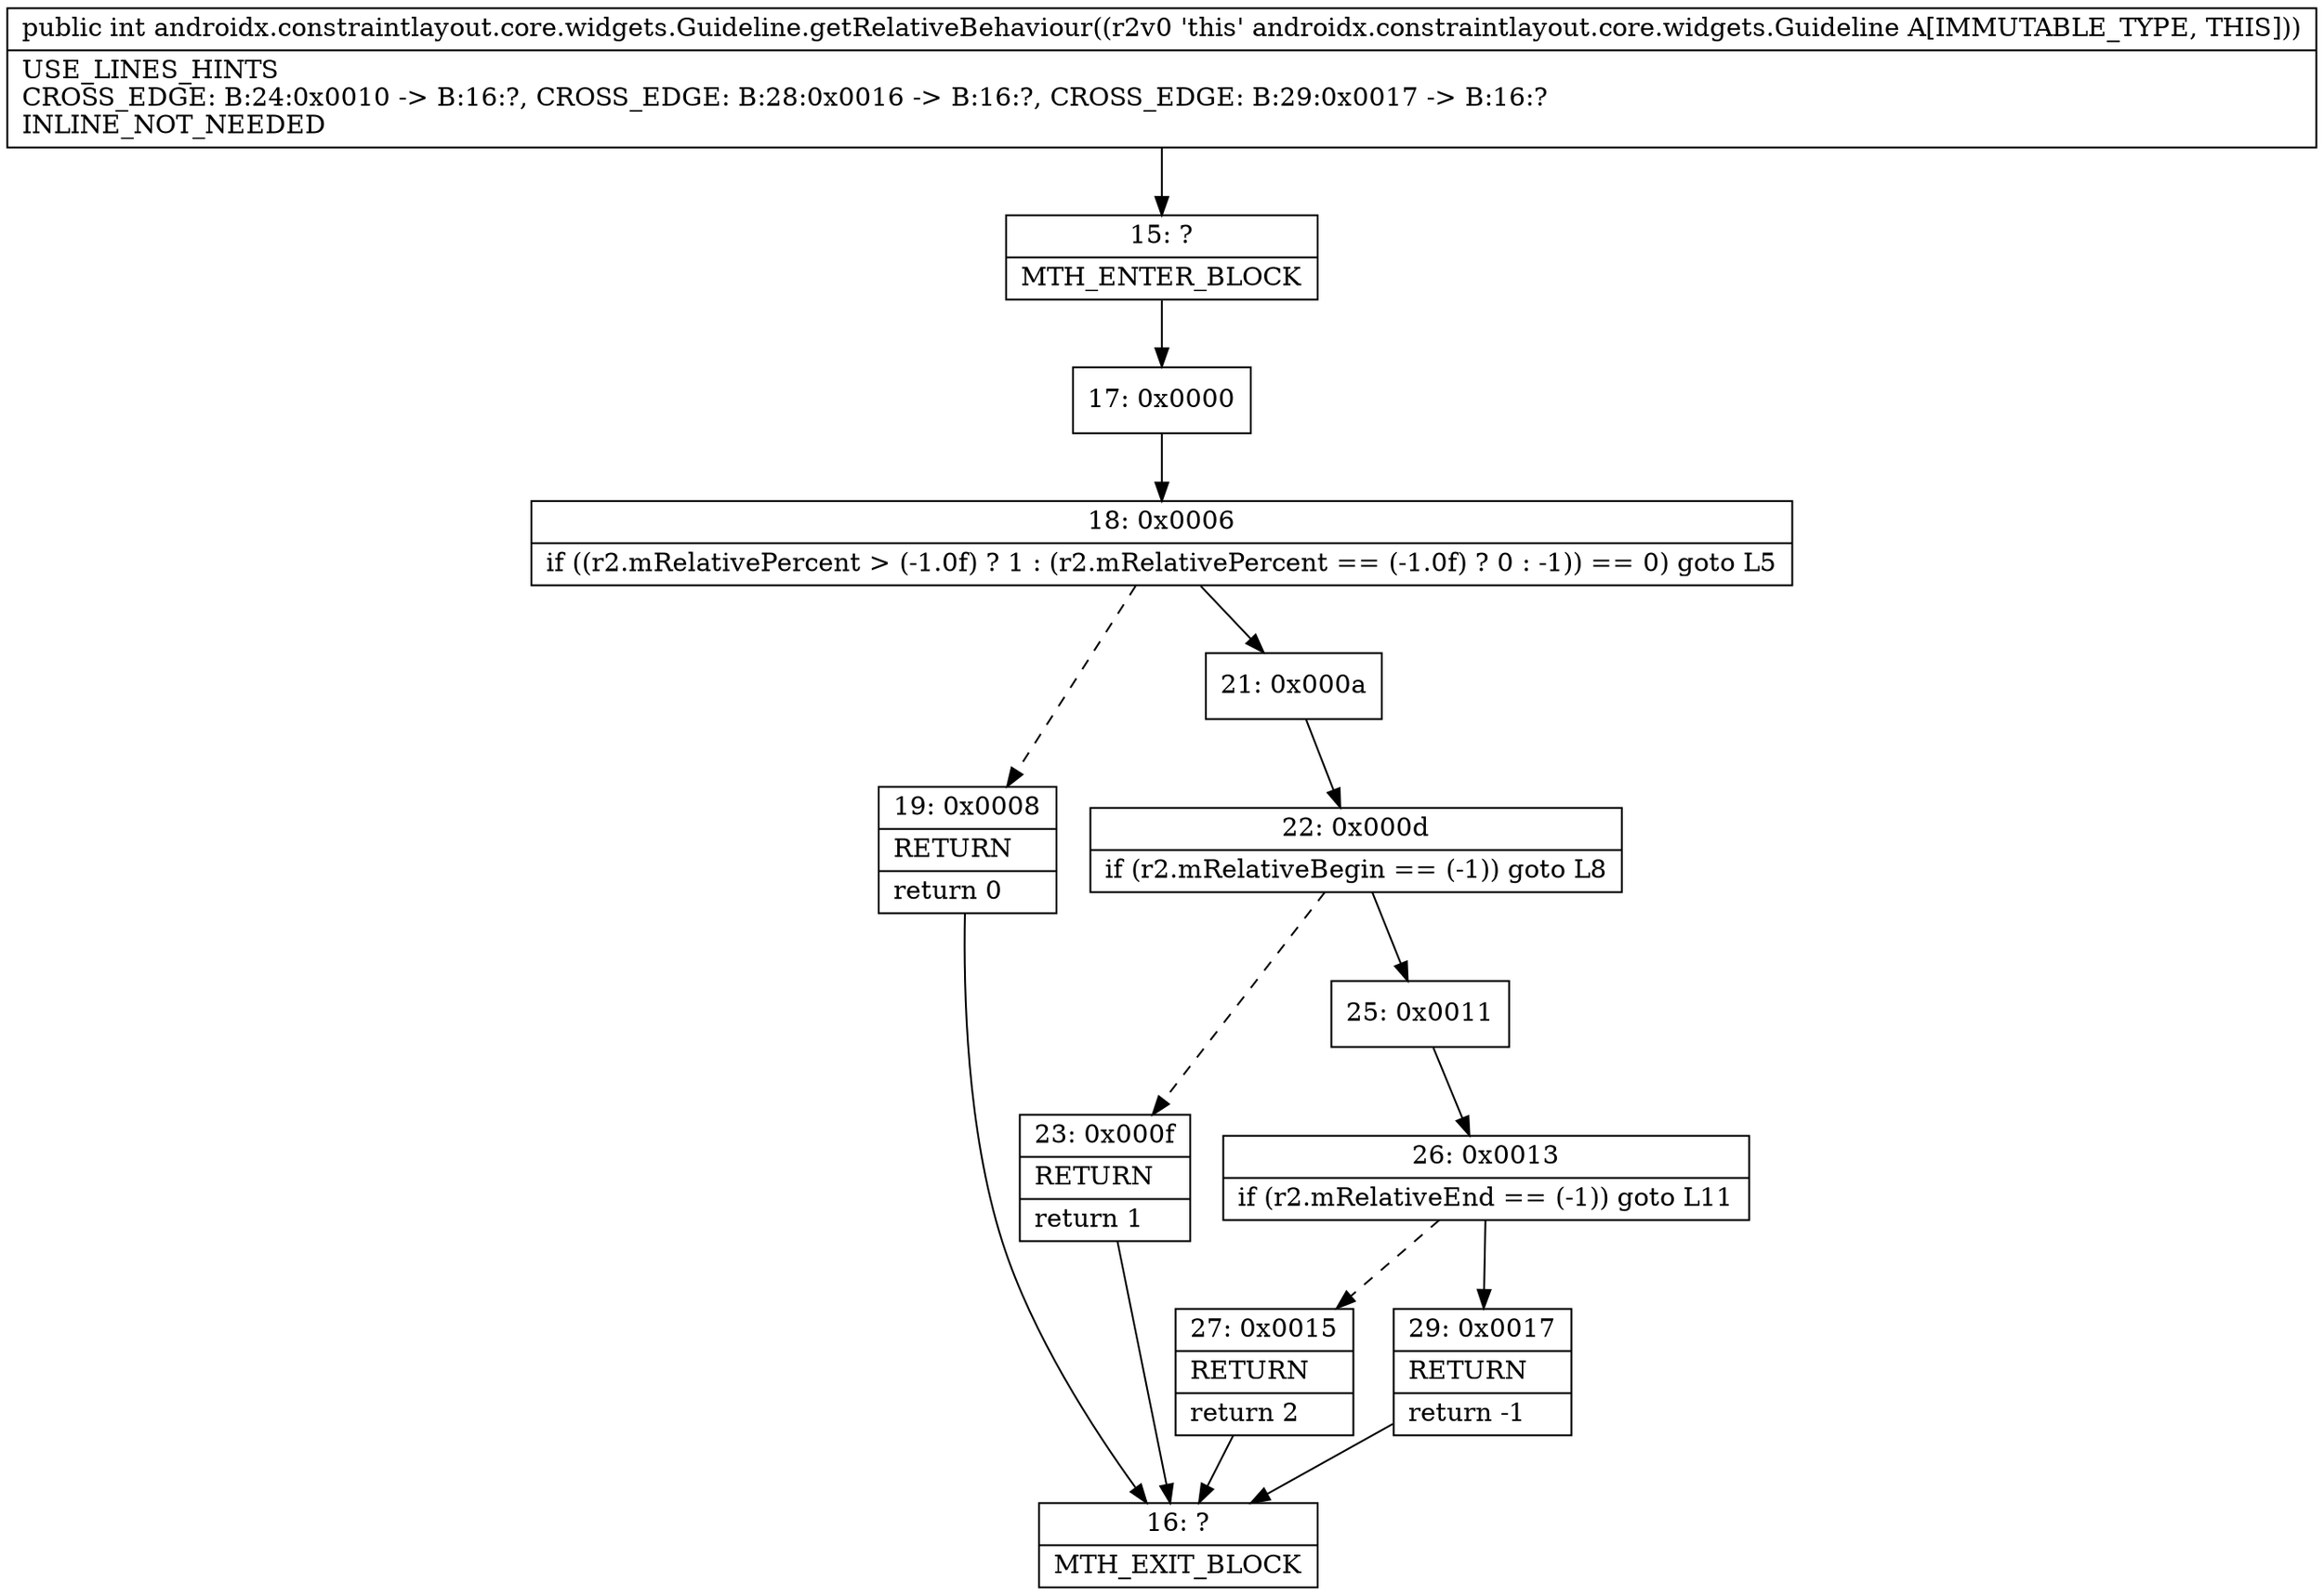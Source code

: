 digraph "CFG forandroidx.constraintlayout.core.widgets.Guideline.getRelativeBehaviour()I" {
Node_15 [shape=record,label="{15\:\ ?|MTH_ENTER_BLOCK\l}"];
Node_17 [shape=record,label="{17\:\ 0x0000}"];
Node_18 [shape=record,label="{18\:\ 0x0006|if ((r2.mRelativePercent \> (\-1.0f) ? 1 : (r2.mRelativePercent == (\-1.0f) ? 0 : \-1)) == 0) goto L5\l}"];
Node_19 [shape=record,label="{19\:\ 0x0008|RETURN\l|return 0\l}"];
Node_16 [shape=record,label="{16\:\ ?|MTH_EXIT_BLOCK\l}"];
Node_21 [shape=record,label="{21\:\ 0x000a}"];
Node_22 [shape=record,label="{22\:\ 0x000d|if (r2.mRelativeBegin == (\-1)) goto L8\l}"];
Node_23 [shape=record,label="{23\:\ 0x000f|RETURN\l|return 1\l}"];
Node_25 [shape=record,label="{25\:\ 0x0011}"];
Node_26 [shape=record,label="{26\:\ 0x0013|if (r2.mRelativeEnd == (\-1)) goto L11\l}"];
Node_27 [shape=record,label="{27\:\ 0x0015|RETURN\l|return 2\l}"];
Node_29 [shape=record,label="{29\:\ 0x0017|RETURN\l|return \-1\l}"];
MethodNode[shape=record,label="{public int androidx.constraintlayout.core.widgets.Guideline.getRelativeBehaviour((r2v0 'this' androidx.constraintlayout.core.widgets.Guideline A[IMMUTABLE_TYPE, THIS]))  | USE_LINES_HINTS\lCROSS_EDGE: B:24:0x0010 \-\> B:16:?, CROSS_EDGE: B:28:0x0016 \-\> B:16:?, CROSS_EDGE: B:29:0x0017 \-\> B:16:?\lINLINE_NOT_NEEDED\l}"];
MethodNode -> Node_15;Node_15 -> Node_17;
Node_17 -> Node_18;
Node_18 -> Node_19[style=dashed];
Node_18 -> Node_21;
Node_19 -> Node_16;
Node_21 -> Node_22;
Node_22 -> Node_23[style=dashed];
Node_22 -> Node_25;
Node_23 -> Node_16;
Node_25 -> Node_26;
Node_26 -> Node_27[style=dashed];
Node_26 -> Node_29;
Node_27 -> Node_16;
Node_29 -> Node_16;
}

